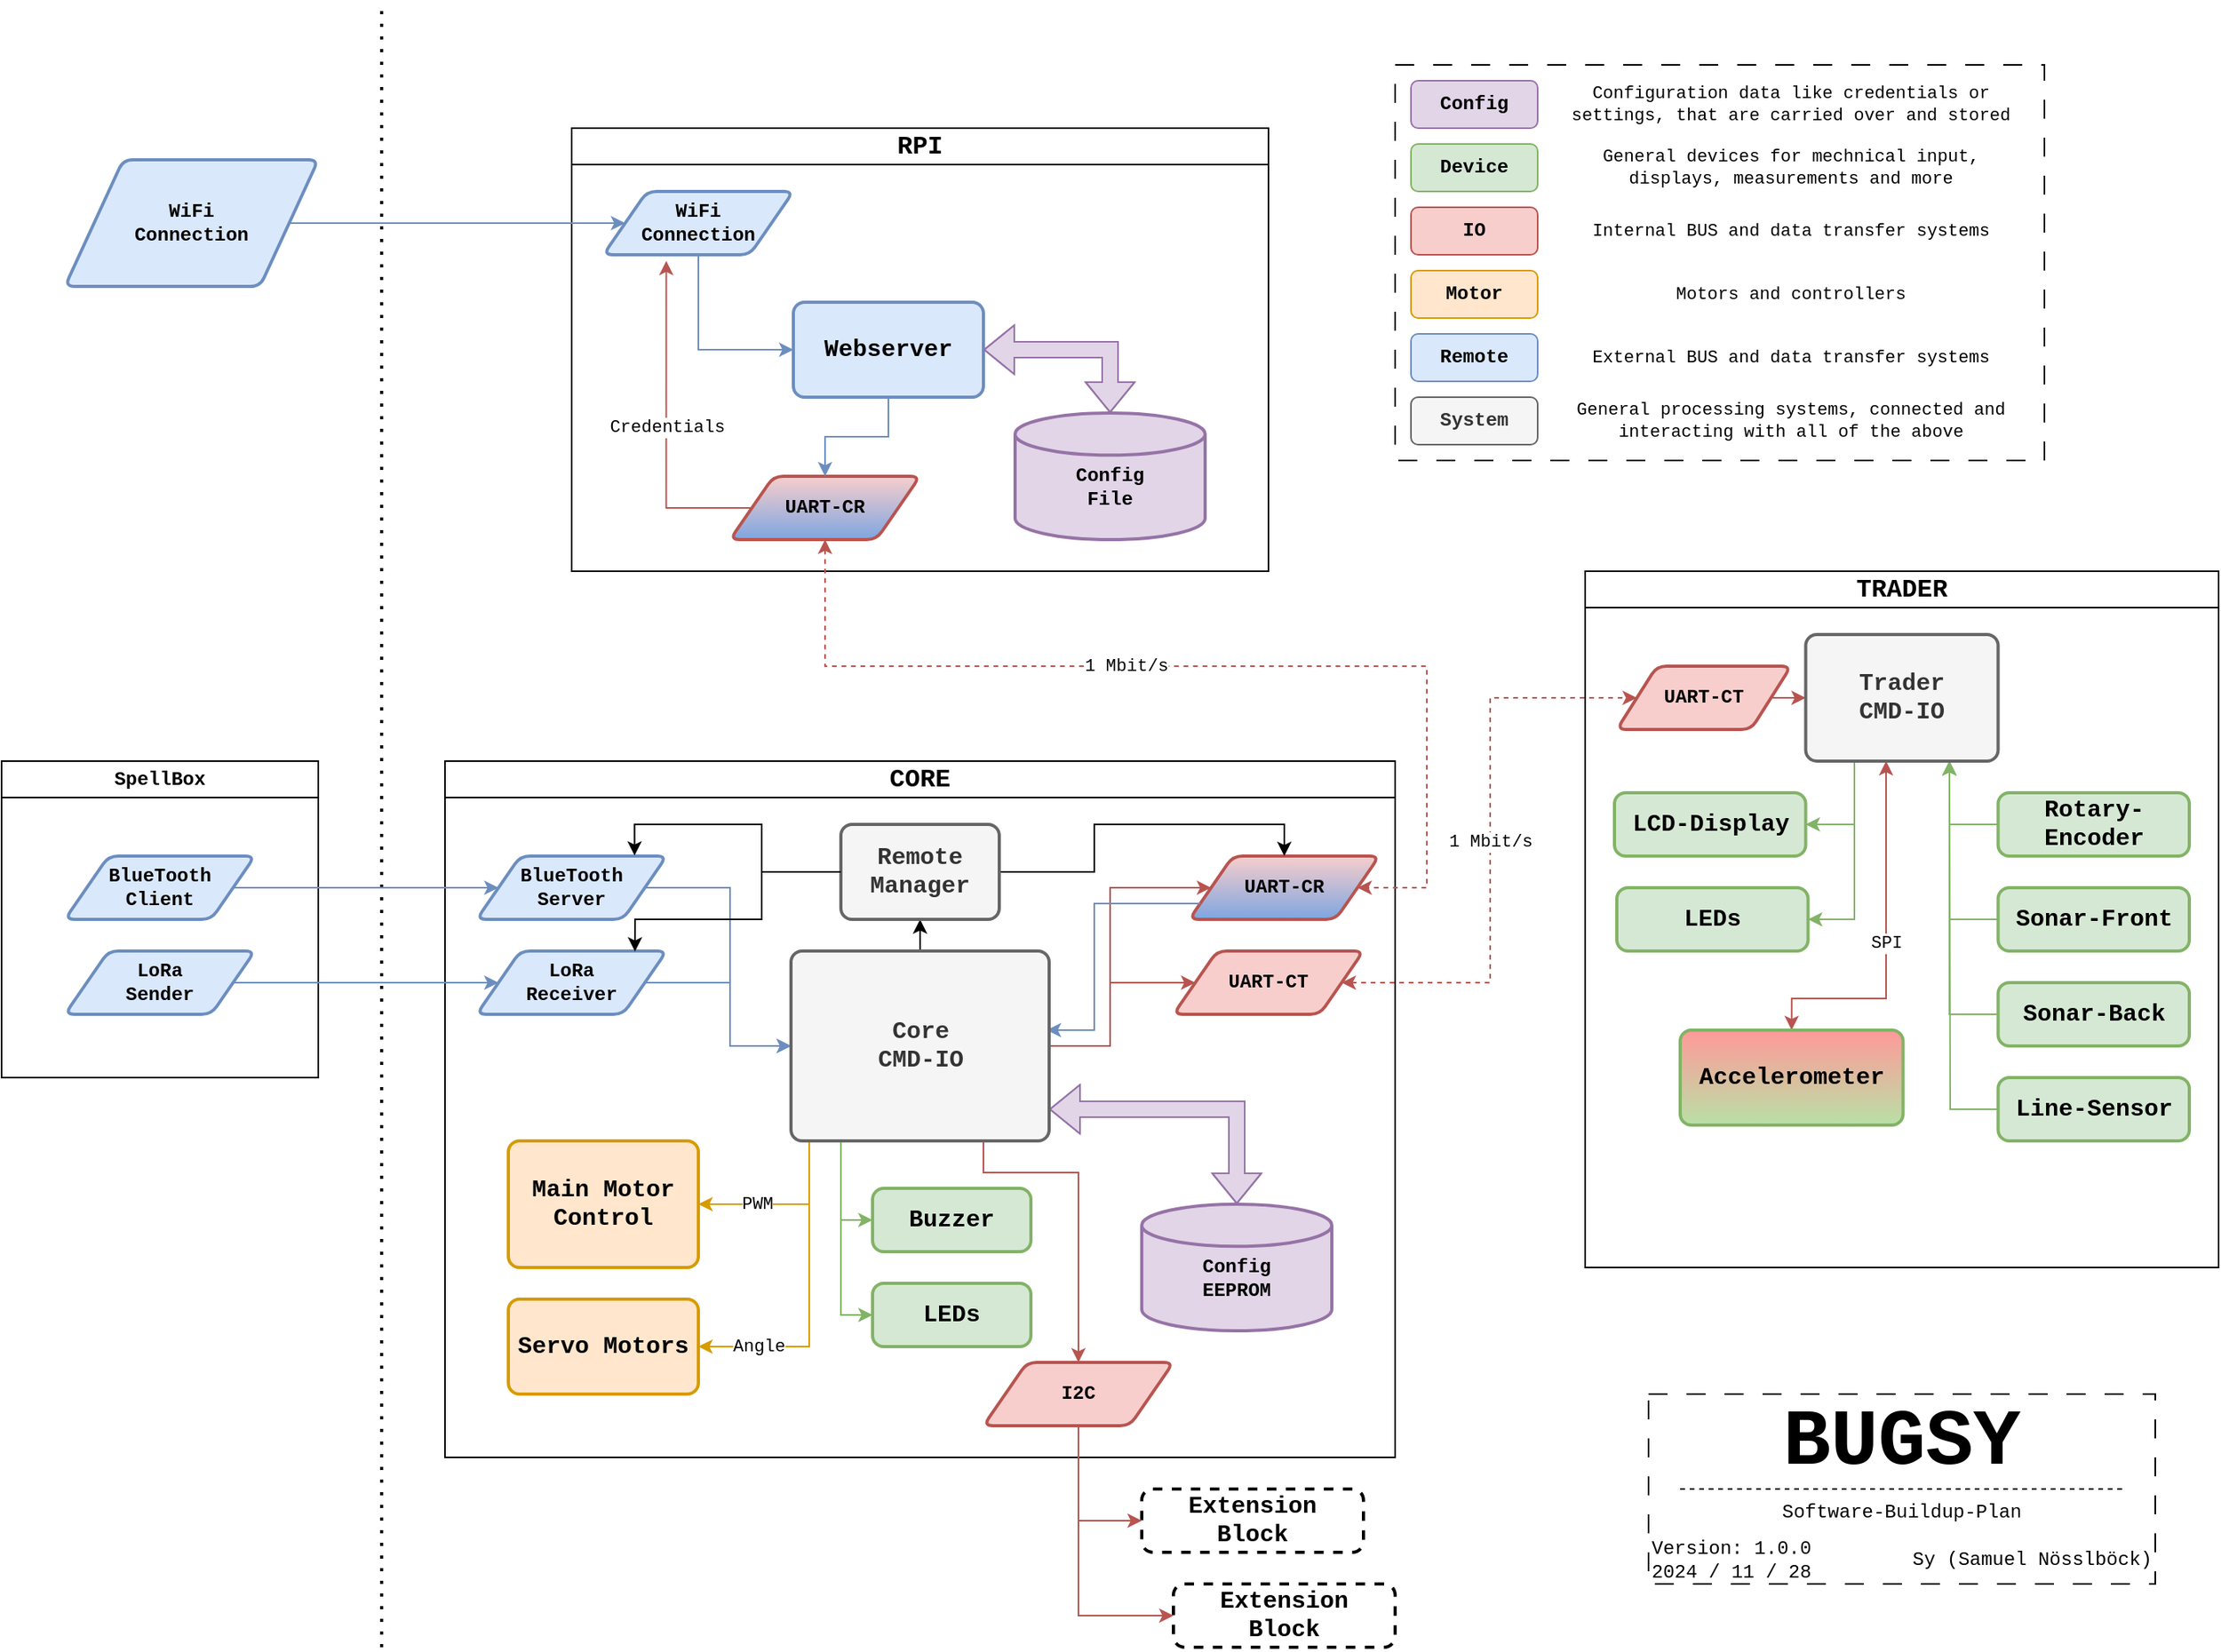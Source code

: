 <mxfile version="24.7.17">
  <diagram name="Seite-1" id="sKTuMnue5wIZvhSYVaKS">
    <mxGraphModel dx="3169" dy="1831" grid="1" gridSize="10" guides="1" tooltips="1" connect="1" arrows="1" fold="1" page="1" pageScale="1" pageWidth="1654" pageHeight="1169" math="0" shadow="0">
      <root>
        <mxCell id="0" />
        <mxCell id="1" parent="0" />
        <mxCell id="Oy1hvHorn4EfCF1oKxmS-110" value="" style="rounded=0;whiteSpace=wrap;html=1;fillColor=none;dashed=1;dashPattern=12 12;fontFamily=Courier New;" vertex="1" parent="1">
          <mxGeometry x="1000" y="80" width="410" height="250" as="geometry" />
        </mxCell>
        <mxCell id="Oy1hvHorn4EfCF1oKxmS-7" value="&lt;font style=&quot;font-size: 16px;&quot;&gt;CORE&lt;/font&gt;" style="swimlane;whiteSpace=wrap;html=1;fontFamily=Courier New;" vertex="1" parent="1">
          <mxGeometry x="400" y="520" width="600" height="440" as="geometry" />
        </mxCell>
        <mxCell id="Oy1hvHorn4EfCF1oKxmS-23" style="edgeStyle=orthogonalEdgeStyle;rounded=0;orthogonalLoop=1;jettySize=auto;html=1;entryX=1;entryY=0.5;entryDx=0;entryDy=0;fillColor=#f8cecc;strokeColor=#b85450;fontFamily=Courier New;startArrow=classic;startFill=1;endArrow=none;endFill=0;" edge="1" parent="Oy1hvHorn4EfCF1oKxmS-7" source="Oy1hvHorn4EfCF1oKxmS-17" target="Oy1hvHorn4EfCF1oKxmS-21">
          <mxGeometry relative="1" as="geometry">
            <Array as="points">
              <mxPoint x="420" y="140" />
              <mxPoint x="420" y="180" />
            </Array>
          </mxGeometry>
        </mxCell>
        <mxCell id="Oy1hvHorn4EfCF1oKxmS-17" value="UART-CT" style="shape=parallelogram;html=1;strokeWidth=2;perimeter=parallelogramPerimeter;whiteSpace=wrap;rounded=1;arcSize=12;size=0.23;fontFamily=Courier New;fillColor=#f8cecc;strokeColor=#b85450;fontStyle=1" vertex="1" parent="Oy1hvHorn4EfCF1oKxmS-7">
          <mxGeometry x="460" y="120" width="120" height="40" as="geometry" />
        </mxCell>
        <mxCell id="Oy1hvHorn4EfCF1oKxmS-20" value="&lt;div&gt;&lt;br&gt;&lt;/div&gt;Config&lt;br&gt;EEPROM" style="strokeWidth=2;html=1;shape=mxgraph.flowchart.database;whiteSpace=wrap;fontFamily=Courier New;fontStyle=1;fillColor=#e1d5e7;strokeColor=#9673a6;" vertex="1" parent="Oy1hvHorn4EfCF1oKxmS-7">
          <mxGeometry x="440" y="280" width="120" height="80" as="geometry" />
        </mxCell>
        <mxCell id="Oy1hvHorn4EfCF1oKxmS-53" value="PWM" style="edgeStyle=orthogonalEdgeStyle;rounded=0;orthogonalLoop=1;jettySize=auto;html=1;entryX=1;entryY=0.5;entryDx=0;entryDy=0;fillColor=#ffe6cc;strokeColor=#d79b00;fontFamily=Courier New;" edge="1" parent="Oy1hvHorn4EfCF1oKxmS-7" source="Oy1hvHorn4EfCF1oKxmS-21" target="Oy1hvHorn4EfCF1oKxmS-52">
          <mxGeometry x="0.333" relative="1" as="geometry">
            <Array as="points">
              <mxPoint x="230" y="280" />
            </Array>
            <mxPoint as="offset" />
          </mxGeometry>
        </mxCell>
        <mxCell id="Oy1hvHorn4EfCF1oKxmS-55" style="edgeStyle=orthogonalEdgeStyle;rounded=0;orthogonalLoop=1;jettySize=auto;html=1;entryX=1;entryY=0.5;entryDx=0;entryDy=0;fillColor=#ffe6cc;strokeColor=#d79b00;fontFamily=Courier New;" edge="1" parent="Oy1hvHorn4EfCF1oKxmS-7" source="Oy1hvHorn4EfCF1oKxmS-21" target="Oy1hvHorn4EfCF1oKxmS-54">
          <mxGeometry relative="1" as="geometry">
            <Array as="points">
              <mxPoint x="230" y="370" />
            </Array>
          </mxGeometry>
        </mxCell>
        <mxCell id="Oy1hvHorn4EfCF1oKxmS-62" value="Angle" style="edgeLabel;html=1;align=center;verticalAlign=middle;resizable=0;points=[];fontFamily=Courier New;" vertex="1" connectable="0" parent="Oy1hvHorn4EfCF1oKxmS-55">
          <mxGeometry x="0.65" relative="1" as="geometry">
            <mxPoint x="3" as="offset" />
          </mxGeometry>
        </mxCell>
        <mxCell id="Oy1hvHorn4EfCF1oKxmS-79" style="edgeStyle=orthogonalEdgeStyle;rounded=0;orthogonalLoop=1;jettySize=auto;html=1;entryX=0.5;entryY=0;entryDx=0;entryDy=0;fillColor=#f8cecc;strokeColor=#b85450;fontFamily=Courier New;" edge="1" parent="Oy1hvHorn4EfCF1oKxmS-7" source="Oy1hvHorn4EfCF1oKxmS-21" target="Oy1hvHorn4EfCF1oKxmS-74">
          <mxGeometry relative="1" as="geometry">
            <Array as="points">
              <mxPoint x="340" y="260" />
              <mxPoint x="400" y="260" />
            </Array>
          </mxGeometry>
        </mxCell>
        <mxCell id="Oy1hvHorn4EfCF1oKxmS-82" style="edgeStyle=orthogonalEdgeStyle;rounded=0;orthogonalLoop=1;jettySize=auto;html=1;entryX=0;entryY=0.5;entryDx=0;entryDy=0;fillColor=#d5e8d4;strokeColor=#82b366;fontFamily=Courier New;" edge="1" parent="Oy1hvHorn4EfCF1oKxmS-7" source="Oy1hvHorn4EfCF1oKxmS-21" target="Oy1hvHorn4EfCF1oKxmS-80">
          <mxGeometry relative="1" as="geometry">
            <Array as="points">
              <mxPoint x="250" y="290" />
            </Array>
          </mxGeometry>
        </mxCell>
        <mxCell id="Oy1hvHorn4EfCF1oKxmS-83" style="edgeStyle=orthogonalEdgeStyle;rounded=0;orthogonalLoop=1;jettySize=auto;html=1;entryX=0;entryY=0.5;entryDx=0;entryDy=0;fillColor=#d5e8d4;strokeColor=#82b366;fontFamily=Courier New;" edge="1" parent="Oy1hvHorn4EfCF1oKxmS-7" source="Oy1hvHorn4EfCF1oKxmS-21" target="Oy1hvHorn4EfCF1oKxmS-81">
          <mxGeometry relative="1" as="geometry">
            <Array as="points">
              <mxPoint x="250" y="350" />
            </Array>
          </mxGeometry>
        </mxCell>
        <mxCell id="Oy1hvHorn4EfCF1oKxmS-25" style="edgeStyle=orthogonalEdgeStyle;rounded=0;orthogonalLoop=1;jettySize=auto;html=1;entryX=1;entryY=0.5;entryDx=0;entryDy=0;fillColor=#f8cecc;strokeColor=#b85450;fontFamily=Courier New;endArrow=none;endFill=0;startArrow=classic;startFill=1;flowAnimation=0;" edge="1" parent="Oy1hvHorn4EfCF1oKxmS-7" source="Oy1hvHorn4EfCF1oKxmS-22" target="Oy1hvHorn4EfCF1oKxmS-21">
          <mxGeometry relative="1" as="geometry">
            <Array as="points">
              <mxPoint x="420" y="80" />
              <mxPoint x="420" y="180" />
            </Array>
          </mxGeometry>
        </mxCell>
        <mxCell id="Oy1hvHorn4EfCF1oKxmS-22" value="UART-CR" style="shape=parallelogram;html=1;strokeWidth=2;perimeter=parallelogramPerimeter;whiteSpace=wrap;rounded=1;arcSize=12;size=0.23;fontFamily=Courier New;fillColor=#f8cecc;strokeColor=#b85450;fontStyle=1;gradientColor=#7EA6E0;" vertex="1" parent="Oy1hvHorn4EfCF1oKxmS-7">
          <mxGeometry x="470" y="60" width="120" height="40" as="geometry" />
        </mxCell>
        <mxCell id="Oy1hvHorn4EfCF1oKxmS-31" style="edgeStyle=orthogonalEdgeStyle;rounded=0;orthogonalLoop=1;jettySize=auto;html=1;entryX=0;entryY=0.5;entryDx=0;entryDy=0;fillColor=#dae8fc;strokeColor=#6c8ebf;fontFamily=Courier New;" edge="1" parent="Oy1hvHorn4EfCF1oKxmS-7" source="Oy1hvHorn4EfCF1oKxmS-30" target="Oy1hvHorn4EfCF1oKxmS-21">
          <mxGeometry relative="1" as="geometry">
            <Array as="points">
              <mxPoint x="180" y="80" />
              <mxPoint x="180" y="180" />
            </Array>
          </mxGeometry>
        </mxCell>
        <mxCell id="Oy1hvHorn4EfCF1oKxmS-30" value="BlueTooth&lt;br&gt;Server" style="shape=parallelogram;html=1;strokeWidth=2;perimeter=parallelogramPerimeter;whiteSpace=wrap;rounded=1;arcSize=12;size=0.23;fontFamily=Courier New;fillColor=#dae8fc;strokeColor=#6c8ebf;fontStyle=1" vertex="1" parent="Oy1hvHorn4EfCF1oKxmS-7">
          <mxGeometry x="20" y="60" width="120" height="40" as="geometry" />
        </mxCell>
        <mxCell id="Oy1hvHorn4EfCF1oKxmS-34" style="edgeStyle=orthogonalEdgeStyle;rounded=0;orthogonalLoop=1;jettySize=auto;html=1;entryX=0;entryY=0.5;entryDx=0;entryDy=0;fillColor=#dae8fc;strokeColor=#6c8ebf;fontFamily=Courier New;" edge="1" parent="Oy1hvHorn4EfCF1oKxmS-7" source="Oy1hvHorn4EfCF1oKxmS-32" target="Oy1hvHorn4EfCF1oKxmS-21">
          <mxGeometry relative="1" as="geometry">
            <Array as="points">
              <mxPoint x="180" y="140" />
              <mxPoint x="180" y="180" />
            </Array>
          </mxGeometry>
        </mxCell>
        <mxCell id="Oy1hvHorn4EfCF1oKxmS-32" value="LoRa&lt;div&gt;Receiver&lt;/div&gt;" style="shape=parallelogram;html=1;strokeWidth=2;perimeter=parallelogramPerimeter;whiteSpace=wrap;rounded=1;arcSize=12;size=0.23;fontFamily=Courier New;fillColor=#dae8fc;strokeColor=#6c8ebf;fontStyle=1" vertex="1" parent="Oy1hvHorn4EfCF1oKxmS-7">
          <mxGeometry x="20" y="120" width="120" height="40" as="geometry" />
        </mxCell>
        <mxCell id="Oy1hvHorn4EfCF1oKxmS-50" value="" style="shape=flexArrow;endArrow=classic;startArrow=classic;html=1;rounded=0;exitX=1;exitY=0.75;exitDx=0;exitDy=0;fillColor=#e1d5e7;strokeColor=#9673a6;fontFamily=Courier New;" edge="1" parent="Oy1hvHorn4EfCF1oKxmS-7">
          <mxGeometry width="100" height="100" relative="1" as="geometry">
            <mxPoint x="381.5" y="220" as="sourcePoint" />
            <mxPoint x="500" y="280" as="targetPoint" />
            <Array as="points">
              <mxPoint x="500" y="220" />
            </Array>
          </mxGeometry>
        </mxCell>
        <mxCell id="Oy1hvHorn4EfCF1oKxmS-52" value="Main Motor&lt;div&gt;Control&lt;/div&gt;" style="rounded=1;whiteSpace=wrap;html=1;absoluteArcSize=1;arcSize=14;strokeWidth=2;fontFamily=Courier New;fontSize=15;fontStyle=1;fillColor=#ffe6cc;strokeColor=#d79b00;" vertex="1" parent="Oy1hvHorn4EfCF1oKxmS-7">
          <mxGeometry x="40" y="240" width="120" height="80" as="geometry" />
        </mxCell>
        <mxCell id="Oy1hvHorn4EfCF1oKxmS-54" value="Servo Motors" style="rounded=1;whiteSpace=wrap;html=1;absoluteArcSize=1;arcSize=14;strokeWidth=2;fontFamily=Courier New;fontSize=15;fontStyle=1;fillColor=#ffe6cc;strokeColor=#d79b00;" vertex="1" parent="Oy1hvHorn4EfCF1oKxmS-7">
          <mxGeometry x="40" y="340" width="120" height="60" as="geometry" />
        </mxCell>
        <mxCell id="Oy1hvHorn4EfCF1oKxmS-57" style="edgeStyle=orthogonalEdgeStyle;rounded=0;orthogonalLoop=1;jettySize=auto;html=1;endArrow=none;endFill=0;startArrow=classic;startFill=1;fontFamily=Courier New;" edge="1" parent="Oy1hvHorn4EfCF1oKxmS-7" source="Oy1hvHorn4EfCF1oKxmS-56" target="Oy1hvHorn4EfCF1oKxmS-21">
          <mxGeometry relative="1" as="geometry" />
        </mxCell>
        <mxCell id="Oy1hvHorn4EfCF1oKxmS-125" style="edgeStyle=orthogonalEdgeStyle;rounded=0;orthogonalLoop=1;jettySize=auto;html=1;entryX=0.5;entryY=0;entryDx=0;entryDy=0;fontFamily=Courier New;" edge="1" parent="Oy1hvHorn4EfCF1oKxmS-7" source="Oy1hvHorn4EfCF1oKxmS-56" target="Oy1hvHorn4EfCF1oKxmS-22">
          <mxGeometry relative="1" as="geometry" />
        </mxCell>
        <mxCell id="Oy1hvHorn4EfCF1oKxmS-56" value="Remote&lt;div&gt;Manager&lt;/div&gt;" style="rounded=1;whiteSpace=wrap;html=1;absoluteArcSize=1;arcSize=14;strokeWidth=2;fontFamily=Courier New;fontSize=15;fontStyle=1;fillColor=#f5f5f5;fontColor=#333333;strokeColor=#666666;" vertex="1" parent="Oy1hvHorn4EfCF1oKxmS-7">
          <mxGeometry x="250" y="40" width="100" height="60" as="geometry" />
        </mxCell>
        <mxCell id="Oy1hvHorn4EfCF1oKxmS-59" style="edgeStyle=orthogonalEdgeStyle;rounded=0;orthogonalLoop=1;jettySize=auto;html=1;entryX=0.831;entryY=-0.008;entryDx=0;entryDy=0;entryPerimeter=0;fontFamily=Courier New;" edge="1" parent="Oy1hvHorn4EfCF1oKxmS-7" source="Oy1hvHorn4EfCF1oKxmS-56" target="Oy1hvHorn4EfCF1oKxmS-30">
          <mxGeometry relative="1" as="geometry">
            <Array as="points">
              <mxPoint x="200" y="70" />
              <mxPoint x="200" y="40" />
              <mxPoint x="120" y="40" />
            </Array>
          </mxGeometry>
        </mxCell>
        <mxCell id="Oy1hvHorn4EfCF1oKxmS-60" style="edgeStyle=orthogonalEdgeStyle;rounded=0;orthogonalLoop=1;jettySize=auto;html=1;entryX=0.833;entryY=0.008;entryDx=0;entryDy=0;entryPerimeter=0;exitX=0;exitY=0.5;exitDx=0;exitDy=0;fontFamily=Courier New;" edge="1" parent="Oy1hvHorn4EfCF1oKxmS-7" source="Oy1hvHorn4EfCF1oKxmS-56" target="Oy1hvHorn4EfCF1oKxmS-32">
          <mxGeometry relative="1" as="geometry">
            <Array as="points">
              <mxPoint x="200" y="70" />
              <mxPoint x="200" y="100" />
              <mxPoint x="120" y="100" />
            </Array>
          </mxGeometry>
        </mxCell>
        <mxCell id="Oy1hvHorn4EfCF1oKxmS-63" style="edgeStyle=orthogonalEdgeStyle;rounded=0;orthogonalLoop=1;jettySize=auto;html=1;fillColor=#dae8fc;strokeColor=#6c8ebf;fontFamily=Courier New;" edge="1" parent="Oy1hvHorn4EfCF1oKxmS-7" source="Oy1hvHorn4EfCF1oKxmS-22">
          <mxGeometry relative="1" as="geometry">
            <mxPoint x="380" y="170" as="targetPoint" />
            <Array as="points">
              <mxPoint x="410" y="90" />
              <mxPoint x="410" y="170" />
            </Array>
          </mxGeometry>
        </mxCell>
        <mxCell id="Oy1hvHorn4EfCF1oKxmS-74" value="I2C" style="shape=parallelogram;html=1;strokeWidth=2;perimeter=parallelogramPerimeter;whiteSpace=wrap;rounded=1;arcSize=12;size=0.23;fontFamily=Courier New;fillColor=#f8cecc;strokeColor=#b85450;fontStyle=1" vertex="1" parent="Oy1hvHorn4EfCF1oKxmS-7">
          <mxGeometry x="340" y="380" width="120" height="40" as="geometry" />
        </mxCell>
        <mxCell id="Oy1hvHorn4EfCF1oKxmS-80" value="Buzzer" style="rounded=1;whiteSpace=wrap;html=1;absoluteArcSize=1;arcSize=14;strokeWidth=2;fontFamily=Courier New;fontSize=15;fontStyle=1;fillColor=#d5e8d4;strokeColor=#82b366;" vertex="1" parent="Oy1hvHorn4EfCF1oKxmS-7">
          <mxGeometry x="270" y="270" width="100" height="40" as="geometry" />
        </mxCell>
        <mxCell id="Oy1hvHorn4EfCF1oKxmS-81" value="LEDs" style="rounded=1;whiteSpace=wrap;html=1;absoluteArcSize=1;arcSize=14;strokeWidth=2;fontFamily=Courier New;fontSize=15;fontStyle=1;fillColor=#d5e8d4;strokeColor=#82b366;" vertex="1" parent="Oy1hvHorn4EfCF1oKxmS-7">
          <mxGeometry x="270" y="330" width="100" height="40" as="geometry" />
        </mxCell>
        <mxCell id="Oy1hvHorn4EfCF1oKxmS-21" value="&lt;div style=&quot;font-size: 15px;&quot;&gt;Core&lt;/div&gt;&lt;div style=&quot;font-size: 15px;&quot;&gt;CMD-IO&lt;/div&gt;" style="rounded=1;whiteSpace=wrap;html=1;absoluteArcSize=1;arcSize=14;strokeWidth=2;fontFamily=Courier New;fontSize=15;fontStyle=1;fillColor=#f5f5f5;fontColor=#333333;strokeColor=#666666;" vertex="1" parent="Oy1hvHorn4EfCF1oKxmS-7">
          <mxGeometry x="218.5" y="120" width="163" height="120" as="geometry" />
        </mxCell>
        <mxCell id="Oy1hvHorn4EfCF1oKxmS-8" value="&lt;font style=&quot;font-size: 16px;&quot;&gt;TRADER&lt;/font&gt;" style="swimlane;whiteSpace=wrap;html=1;fontFamily=Courier New;" vertex="1" parent="1">
          <mxGeometry x="1120" y="400" width="400" height="440" as="geometry" />
        </mxCell>
        <mxCell id="Oy1hvHorn4EfCF1oKxmS-99" style="edgeStyle=orthogonalEdgeStyle;rounded=0;orthogonalLoop=1;jettySize=auto;html=1;entryX=0;entryY=0.5;entryDx=0;entryDy=0;fillColor=#f8cecc;strokeColor=#b85450;fontFamily=Courier New;" edge="1" parent="Oy1hvHorn4EfCF1oKxmS-8" source="Oy1hvHorn4EfCF1oKxmS-18" target="Oy1hvHorn4EfCF1oKxmS-98">
          <mxGeometry relative="1" as="geometry" />
        </mxCell>
        <mxCell id="Oy1hvHorn4EfCF1oKxmS-18" value="UART-CT" style="shape=parallelogram;html=1;strokeWidth=2;perimeter=parallelogramPerimeter;whiteSpace=wrap;rounded=1;arcSize=12;size=0.23;fontFamily=Courier New;fillColor=#f8cecc;strokeColor=#b85450;fontStyle=1" vertex="1" parent="Oy1hvHorn4EfCF1oKxmS-8">
          <mxGeometry x="20" y="60" width="110" height="40" as="geometry" />
        </mxCell>
        <mxCell id="Oy1hvHorn4EfCF1oKxmS-120" style="edgeStyle=orthogonalEdgeStyle;rounded=0;orthogonalLoop=1;jettySize=auto;html=1;entryX=1;entryY=0.5;entryDx=0;entryDy=0;fillColor=#d5e8d4;strokeColor=#82b366;fontFamily=Courier New;" edge="1" parent="Oy1hvHorn4EfCF1oKxmS-8" source="Oy1hvHorn4EfCF1oKxmS-98" target="Oy1hvHorn4EfCF1oKxmS-119">
          <mxGeometry relative="1" as="geometry">
            <Array as="points">
              <mxPoint x="170" y="160" />
            </Array>
          </mxGeometry>
        </mxCell>
        <mxCell id="Oy1hvHorn4EfCF1oKxmS-122" style="edgeStyle=orthogonalEdgeStyle;rounded=0;orthogonalLoop=1;jettySize=auto;html=1;entryX=1;entryY=0.5;entryDx=0;entryDy=0;fillColor=#d5e8d4;strokeColor=#82b366;fontFamily=Courier New;" edge="1" parent="Oy1hvHorn4EfCF1oKxmS-8" source="Oy1hvHorn4EfCF1oKxmS-98" target="Oy1hvHorn4EfCF1oKxmS-121">
          <mxGeometry relative="1" as="geometry">
            <Array as="points">
              <mxPoint x="170" y="220" />
            </Array>
          </mxGeometry>
        </mxCell>
        <mxCell id="Oy1hvHorn4EfCF1oKxmS-124" value="SPI" style="edgeStyle=orthogonalEdgeStyle;rounded=0;orthogonalLoop=1;jettySize=auto;html=1;entryX=0.5;entryY=0;entryDx=0;entryDy=0;fillColor=#f8cecc;strokeColor=#b85450;startArrow=classic;startFill=1;fontFamily=Courier New;" edge="1" parent="Oy1hvHorn4EfCF1oKxmS-8" source="Oy1hvHorn4EfCF1oKxmS-98" target="Oy1hvHorn4EfCF1oKxmS-123">
          <mxGeometry relative="1" as="geometry">
            <Array as="points">
              <mxPoint x="190" y="270" />
              <mxPoint x="130" y="270" />
            </Array>
          </mxGeometry>
        </mxCell>
        <mxCell id="Oy1hvHorn4EfCF1oKxmS-119" value="LCD-Display" style="rounded=1;whiteSpace=wrap;html=1;absoluteArcSize=1;arcSize=14;strokeWidth=2;fontFamily=Courier New;fontSize=15;fontStyle=1;fillColor=#d5e8d4;strokeColor=#82b366;" vertex="1" parent="Oy1hvHorn4EfCF1oKxmS-8">
          <mxGeometry x="18.5" y="140" width="120.75" height="40" as="geometry" />
        </mxCell>
        <mxCell id="Oy1hvHorn4EfCF1oKxmS-121" value="LEDs" style="rounded=1;whiteSpace=wrap;html=1;absoluteArcSize=1;arcSize=14;strokeWidth=2;fontFamily=Courier New;fontSize=15;fontStyle=1;fillColor=#d5e8d4;strokeColor=#82b366;" vertex="1" parent="Oy1hvHorn4EfCF1oKxmS-8">
          <mxGeometry x="20" y="200" width="120.75" height="40" as="geometry" />
        </mxCell>
        <mxCell id="Oy1hvHorn4EfCF1oKxmS-123" value="Accelerometer" style="rounded=1;whiteSpace=wrap;html=1;absoluteArcSize=1;arcSize=14;strokeWidth=2;fontFamily=Courier New;fontSize=15;fontStyle=1;fillColor=#FF9999;strokeColor=#82B366;gradientColor=#B9E0A5;" vertex="1" parent="Oy1hvHorn4EfCF1oKxmS-8">
          <mxGeometry x="60" y="290" width="140.75" height="60" as="geometry" />
        </mxCell>
        <mxCell id="Oy1hvHorn4EfCF1oKxmS-129" style="edgeStyle=orthogonalEdgeStyle;rounded=0;orthogonalLoop=1;jettySize=auto;html=1;fillColor=#d5e8d4;strokeColor=#82b366;fontFamily=Courier New;" edge="1" parent="Oy1hvHorn4EfCF1oKxmS-8" source="Oy1hvHorn4EfCF1oKxmS-127">
          <mxGeometry relative="1" as="geometry">
            <mxPoint x="230" y="120" as="targetPoint" />
            <Array as="points">
              <mxPoint x="230" y="160" />
              <mxPoint x="230" y="120" />
            </Array>
          </mxGeometry>
        </mxCell>
        <mxCell id="Oy1hvHorn4EfCF1oKxmS-127" value="Rotary-Encoder" style="rounded=1;whiteSpace=wrap;html=1;absoluteArcSize=1;arcSize=14;strokeWidth=2;fontFamily=Courier New;fontSize=15;fontStyle=1;fillColor=#d5e8d4;strokeColor=#82b366;" vertex="1" parent="Oy1hvHorn4EfCF1oKxmS-8">
          <mxGeometry x="260.75" y="140" width="120.75" height="40" as="geometry" />
        </mxCell>
        <mxCell id="Oy1hvHorn4EfCF1oKxmS-133" style="edgeStyle=orthogonalEdgeStyle;rounded=0;orthogonalLoop=1;jettySize=auto;html=1;fillColor=#d5e8d4;strokeColor=#82b366;fontFamily=Courier New;" edge="1" parent="Oy1hvHorn4EfCF1oKxmS-8" source="Oy1hvHorn4EfCF1oKxmS-130">
          <mxGeometry relative="1" as="geometry">
            <mxPoint x="230" y="120" as="targetPoint" />
            <Array as="points">
              <mxPoint x="230" y="220" />
              <mxPoint x="230" y="160" />
              <mxPoint x="230" y="160" />
            </Array>
          </mxGeometry>
        </mxCell>
        <mxCell id="Oy1hvHorn4EfCF1oKxmS-130" value="Sonar-Front" style="rounded=1;whiteSpace=wrap;html=1;absoluteArcSize=1;arcSize=14;strokeWidth=2;fontFamily=Courier New;fontSize=15;fontStyle=1;fillColor=#d5e8d4;strokeColor=#82b366;" vertex="1" parent="Oy1hvHorn4EfCF1oKxmS-8">
          <mxGeometry x="260.75" y="200" width="120.75" height="40" as="geometry" />
        </mxCell>
        <mxCell id="Oy1hvHorn4EfCF1oKxmS-134" style="edgeStyle=orthogonalEdgeStyle;rounded=0;orthogonalLoop=1;jettySize=auto;html=1;fillColor=#d5e8d4;strokeColor=#82b366;fontFamily=Courier New;" edge="1" parent="Oy1hvHorn4EfCF1oKxmS-8" source="Oy1hvHorn4EfCF1oKxmS-131">
          <mxGeometry relative="1" as="geometry">
            <mxPoint x="230" y="120" as="targetPoint" />
            <Array as="points">
              <mxPoint x="230" y="280" />
              <mxPoint x="230" y="190" />
              <mxPoint x="230" y="190" />
            </Array>
          </mxGeometry>
        </mxCell>
        <mxCell id="Oy1hvHorn4EfCF1oKxmS-131" value="Sonar-Back" style="rounded=1;whiteSpace=wrap;html=1;absoluteArcSize=1;arcSize=14;strokeWidth=2;fontFamily=Courier New;fontSize=15;fontStyle=1;fillColor=#d5e8d4;strokeColor=#82b366;" vertex="1" parent="Oy1hvHorn4EfCF1oKxmS-8">
          <mxGeometry x="260.75" y="260" width="120.75" height="40" as="geometry" />
        </mxCell>
        <mxCell id="Oy1hvHorn4EfCF1oKxmS-136" style="edgeStyle=orthogonalEdgeStyle;rounded=0;orthogonalLoop=1;jettySize=auto;html=1;fillColor=#d5e8d4;strokeColor=#82b366;fontFamily=Courier New;" edge="1" parent="Oy1hvHorn4EfCF1oKxmS-8" source="Oy1hvHorn4EfCF1oKxmS-135">
          <mxGeometry relative="1" as="geometry">
            <mxPoint x="230" y="120" as="targetPoint" />
          </mxGeometry>
        </mxCell>
        <mxCell id="Oy1hvHorn4EfCF1oKxmS-135" value="Line-Sensor" style="rounded=1;whiteSpace=wrap;html=1;absoluteArcSize=1;arcSize=14;strokeWidth=2;fontFamily=Courier New;fontSize=15;fontStyle=1;fillColor=#d5e8d4;strokeColor=#82b366;" vertex="1" parent="Oy1hvHorn4EfCF1oKxmS-8">
          <mxGeometry x="260.75" y="320" width="120.75" height="40" as="geometry" />
        </mxCell>
        <mxCell id="Oy1hvHorn4EfCF1oKxmS-98" value="&lt;div style=&quot;font-size: 15px;&quot;&gt;Trader&lt;br&gt;CMD-IO&lt;/div&gt;" style="rounded=1;whiteSpace=wrap;html=1;absoluteArcSize=1;arcSize=14;strokeWidth=2;fontFamily=Courier New;fontSize=15;fontStyle=1;fillColor=#f5f5f5;fontColor=#333333;strokeColor=#666666;" vertex="1" parent="Oy1hvHorn4EfCF1oKxmS-8">
          <mxGeometry x="139.25" y="40" width="121.5" height="80" as="geometry" />
        </mxCell>
        <mxCell id="Oy1hvHorn4EfCF1oKxmS-9" value="&lt;font style=&quot;font-size: 16px;&quot;&gt;RPI&lt;/font&gt;" style="swimlane;whiteSpace=wrap;html=1;fontFamily=Courier New;" vertex="1" parent="1">
          <mxGeometry x="480" y="120" width="440" height="280" as="geometry" />
        </mxCell>
        <mxCell id="Oy1hvHorn4EfCF1oKxmS-68" style="edgeStyle=orthogonalEdgeStyle;rounded=0;orthogonalLoop=1;jettySize=auto;html=1;entryX=0;entryY=0.5;entryDx=0;entryDy=0;fillColor=#dae8fc;strokeColor=#6c8ebf;fontFamily=Courier New;" edge="1" parent="Oy1hvHorn4EfCF1oKxmS-9" source="Oy1hvHorn4EfCF1oKxmS-51" target="Oy1hvHorn4EfCF1oKxmS-66">
          <mxGeometry relative="1" as="geometry" />
        </mxCell>
        <mxCell id="Oy1hvHorn4EfCF1oKxmS-51" value="WiFi&lt;br&gt;Connection" style="shape=parallelogram;html=1;strokeWidth=2;perimeter=parallelogramPerimeter;whiteSpace=wrap;rounded=1;arcSize=12;size=0.23;fontFamily=Courier New;fillColor=#dae8fc;strokeColor=#6c8ebf;fontStyle=1" vertex="1" parent="Oy1hvHorn4EfCF1oKxmS-9">
          <mxGeometry x="20" y="40" width="120" height="40" as="geometry" />
        </mxCell>
        <mxCell id="Oy1hvHorn4EfCF1oKxmS-64" value="UART-CR" style="shape=parallelogram;html=1;strokeWidth=2;perimeter=parallelogramPerimeter;whiteSpace=wrap;rounded=1;arcSize=12;size=0.23;fontFamily=Courier New;fillColor=#f8cecc;strokeColor=#b85450;fontStyle=1;gradientColor=#7EA6E0;" vertex="1" parent="Oy1hvHorn4EfCF1oKxmS-9">
          <mxGeometry x="100" y="220" width="120" height="40" as="geometry" />
        </mxCell>
        <mxCell id="Oy1hvHorn4EfCF1oKxmS-67" style="edgeStyle=orthogonalEdgeStyle;rounded=0;orthogonalLoop=1;jettySize=auto;html=1;entryX=0.5;entryY=0;entryDx=0;entryDy=0;fillColor=#dae8fc;strokeColor=#6c8ebf;fontFamily=Courier New;" edge="1" parent="Oy1hvHorn4EfCF1oKxmS-9" source="Oy1hvHorn4EfCF1oKxmS-66" target="Oy1hvHorn4EfCF1oKxmS-64">
          <mxGeometry relative="1" as="geometry" />
        </mxCell>
        <mxCell id="Oy1hvHorn4EfCF1oKxmS-66" value="Webserver" style="rounded=1;whiteSpace=wrap;html=1;absoluteArcSize=1;arcSize=14;strokeWidth=2;fontFamily=Courier New;fontSize=15;fontStyle=1;fillColor=#dae8fc;strokeColor=#6c8ebf;" vertex="1" parent="Oy1hvHorn4EfCF1oKxmS-9">
          <mxGeometry x="140" y="110" width="120" height="60" as="geometry" />
        </mxCell>
        <mxCell id="Oy1hvHorn4EfCF1oKxmS-69" value="Credentials" style="edgeStyle=orthogonalEdgeStyle;rounded=0;orthogonalLoop=1;jettySize=auto;html=1;entryX=0.331;entryY=1.096;entryDx=0;entryDy=0;entryPerimeter=0;fillColor=#f8cecc;strokeColor=#b85450;fontFamily=Courier New;" edge="1" parent="Oy1hvHorn4EfCF1oKxmS-9" source="Oy1hvHorn4EfCF1oKxmS-64" target="Oy1hvHorn4EfCF1oKxmS-51">
          <mxGeometry relative="1" as="geometry">
            <Array as="points">
              <mxPoint x="60" y="240" />
            </Array>
          </mxGeometry>
        </mxCell>
        <mxCell id="Oy1hvHorn4EfCF1oKxmS-95" value="&lt;br&gt;&lt;div&gt;&lt;/div&gt;&lt;div&gt;Config&lt;br&gt;File&lt;/div&gt;" style="strokeWidth=2;html=1;shape=mxgraph.flowchart.database;whiteSpace=wrap;fontFamily=Courier New;fontStyle=1;fillColor=#e1d5e7;strokeColor=#9673a6;" vertex="1" parent="Oy1hvHorn4EfCF1oKxmS-9">
          <mxGeometry x="280" y="180" width="120" height="80" as="geometry" />
        </mxCell>
        <mxCell id="Oy1hvHorn4EfCF1oKxmS-97" value="" style="shape=flexArrow;endArrow=classic;startArrow=classic;html=1;rounded=0;exitX=1;exitY=0.75;exitDx=0;exitDy=0;fillColor=#e1d5e7;strokeColor=#9673a6;fontFamily=Courier New;entryX=0.5;entryY=0;entryDx=0;entryDy=0;entryPerimeter=0;" edge="1" parent="Oy1hvHorn4EfCF1oKxmS-9" target="Oy1hvHorn4EfCF1oKxmS-95">
          <mxGeometry width="100" height="100" relative="1" as="geometry">
            <mxPoint x="260" y="140" as="sourcePoint" />
            <mxPoint x="378.5" y="200" as="targetPoint" />
            <Array as="points">
              <mxPoint x="340" y="140" />
            </Array>
          </mxGeometry>
        </mxCell>
        <mxCell id="Oy1hvHorn4EfCF1oKxmS-10" value="" style="endArrow=none;dashed=1;html=1;dashPattern=1 3;strokeWidth=2;rounded=0;fontFamily=Courier New;" edge="1" parent="1">
          <mxGeometry width="50" height="50" relative="1" as="geometry">
            <mxPoint x="360" y="1080" as="sourcePoint" />
            <mxPoint x="360" y="40" as="targetPoint" />
          </mxGeometry>
        </mxCell>
        <mxCell id="Oy1hvHorn4EfCF1oKxmS-19" value="1 Mbit/s" style="rounded=0;orthogonalLoop=1;jettySize=auto;html=1;entryX=0;entryY=0.5;entryDx=0;entryDy=0;startArrow=classic;startFill=1;fontFamily=Courier New;fillColor=#f8cecc;strokeColor=#b85450;edgeStyle=orthogonalEdgeStyle;dashed=1;" edge="1" parent="1" source="Oy1hvHorn4EfCF1oKxmS-17" target="Oy1hvHorn4EfCF1oKxmS-18">
          <mxGeometry relative="1" as="geometry">
            <Array as="points">
              <mxPoint x="1060" y="660" />
              <mxPoint x="1060" y="480" />
            </Array>
          </mxGeometry>
        </mxCell>
        <mxCell id="Oy1hvHorn4EfCF1oKxmS-28" value="1 Mbit/s" style="edgeStyle=orthogonalEdgeStyle;rounded=0;orthogonalLoop=1;jettySize=auto;html=1;entryX=1;entryY=0.5;entryDx=0;entryDy=0;startArrow=classic;startFill=1;fillColor=#f8cecc;strokeColor=#b85450;fontFamily=Courier New;dashed=1;exitX=0.5;exitY=1;exitDx=0;exitDy=0;" edge="1" parent="1" source="Oy1hvHorn4EfCF1oKxmS-64" target="Oy1hvHorn4EfCF1oKxmS-22">
          <mxGeometry x="-0.161" relative="1" as="geometry">
            <mxPoint x="1020" y="400" as="sourcePoint" />
            <Array as="points">
              <mxPoint x="640" y="460" />
              <mxPoint x="1020" y="460" />
              <mxPoint x="1020" y="600" />
            </Array>
            <mxPoint as="offset" />
          </mxGeometry>
        </mxCell>
        <mxCell id="Oy1hvHorn4EfCF1oKxmS-46" value="SpellBox" style="swimlane;whiteSpace=wrap;html=1;fontFamily=Courier New;" vertex="1" parent="1">
          <mxGeometry x="120" y="520" width="200" height="200" as="geometry" />
        </mxCell>
        <mxCell id="Oy1hvHorn4EfCF1oKxmS-70" value="BlueTooth&lt;br&gt;Client" style="shape=parallelogram;html=1;strokeWidth=2;perimeter=parallelogramPerimeter;whiteSpace=wrap;rounded=1;arcSize=12;size=0.23;fontFamily=Courier New;fillColor=#dae8fc;strokeColor=#6c8ebf;fontStyle=1" vertex="1" parent="Oy1hvHorn4EfCF1oKxmS-46">
          <mxGeometry x="40" y="60" width="120" height="40" as="geometry" />
        </mxCell>
        <mxCell id="Oy1hvHorn4EfCF1oKxmS-72" value="LoRa&lt;div&gt;Sender&lt;/div&gt;" style="shape=parallelogram;html=1;strokeWidth=2;perimeter=parallelogramPerimeter;whiteSpace=wrap;rounded=1;arcSize=12;size=0.23;fontFamily=Courier New;fillColor=#dae8fc;strokeColor=#6c8ebf;fontStyle=1" vertex="1" parent="Oy1hvHorn4EfCF1oKxmS-46">
          <mxGeometry x="40" y="120" width="120" height="40" as="geometry" />
        </mxCell>
        <mxCell id="Oy1hvHorn4EfCF1oKxmS-71" style="edgeStyle=orthogonalEdgeStyle;rounded=0;orthogonalLoop=1;jettySize=auto;html=1;startArrow=none;startFill=0;fillColor=#dae8fc;strokeColor=#6c8ebf;fontFamily=Courier New;" edge="1" parent="1" source="Oy1hvHorn4EfCF1oKxmS-70" target="Oy1hvHorn4EfCF1oKxmS-30">
          <mxGeometry relative="1" as="geometry" />
        </mxCell>
        <mxCell id="Oy1hvHorn4EfCF1oKxmS-73" style="edgeStyle=orthogonalEdgeStyle;rounded=0;orthogonalLoop=1;jettySize=auto;html=1;entryX=0;entryY=0.5;entryDx=0;entryDy=0;fillColor=#dae8fc;strokeColor=#6c8ebf;fontFamily=Courier New;" edge="1" parent="1" source="Oy1hvHorn4EfCF1oKxmS-72" target="Oy1hvHorn4EfCF1oKxmS-32">
          <mxGeometry relative="1" as="geometry" />
        </mxCell>
        <mxCell id="Oy1hvHorn4EfCF1oKxmS-75" value="Extension&lt;div&gt;Block&lt;/div&gt;" style="rounded=1;whiteSpace=wrap;html=1;absoluteArcSize=1;arcSize=14;strokeWidth=2;fontFamily=Courier New;fontSize=15;fontStyle=1;dashed=1;" vertex="1" parent="1">
          <mxGeometry x="840" y="980" width="140" height="40" as="geometry" />
        </mxCell>
        <mxCell id="Oy1hvHorn4EfCF1oKxmS-76" style="edgeStyle=orthogonalEdgeStyle;rounded=0;orthogonalLoop=1;jettySize=auto;html=1;entryX=0;entryY=0.5;entryDx=0;entryDy=0;fillColor=#f8cecc;strokeColor=#b85450;fontFamily=Courier New;" edge="1" parent="1" source="Oy1hvHorn4EfCF1oKxmS-74" target="Oy1hvHorn4EfCF1oKxmS-75">
          <mxGeometry relative="1" as="geometry">
            <Array as="points">
              <mxPoint x="800" y="1000" />
            </Array>
          </mxGeometry>
        </mxCell>
        <mxCell id="Oy1hvHorn4EfCF1oKxmS-77" value="Extension&lt;div&gt;Block&lt;/div&gt;" style="rounded=1;whiteSpace=wrap;html=1;absoluteArcSize=1;arcSize=14;strokeWidth=2;fontFamily=Courier New;fontSize=15;fontStyle=1;dashed=1;" vertex="1" parent="1">
          <mxGeometry x="860" y="1040" width="140" height="40" as="geometry" />
        </mxCell>
        <mxCell id="Oy1hvHorn4EfCF1oKxmS-78" style="edgeStyle=orthogonalEdgeStyle;rounded=0;orthogonalLoop=1;jettySize=auto;html=1;entryX=0;entryY=0.5;entryDx=0;entryDy=0;fillColor=#f8cecc;strokeColor=#b85450;fontFamily=Courier New;" edge="1" parent="1" source="Oy1hvHorn4EfCF1oKxmS-74" target="Oy1hvHorn4EfCF1oKxmS-77">
          <mxGeometry relative="1" as="geometry">
            <Array as="points">
              <mxPoint x="800" y="1060" />
            </Array>
          </mxGeometry>
        </mxCell>
        <mxCell id="Oy1hvHorn4EfCF1oKxmS-91" style="edgeStyle=orthogonalEdgeStyle;rounded=0;orthogonalLoop=1;jettySize=auto;html=1;entryX=0;entryY=0.5;entryDx=0;entryDy=0;fillColor=#dae8fc;strokeColor=#6c8ebf;fontFamily=Courier New;" edge="1" parent="1" source="Oy1hvHorn4EfCF1oKxmS-90" target="Oy1hvHorn4EfCF1oKxmS-51">
          <mxGeometry relative="1" as="geometry" />
        </mxCell>
        <mxCell id="Oy1hvHorn4EfCF1oKxmS-90" value="WiFi&lt;br&gt;Connection" style="shape=parallelogram;html=1;strokeWidth=2;perimeter=parallelogramPerimeter;whiteSpace=wrap;rounded=1;arcSize=12;size=0.23;fontFamily=Courier New;fillColor=#dae8fc;strokeColor=#6c8ebf;fontStyle=1" vertex="1" parent="1">
          <mxGeometry x="160" y="140" width="160" height="80" as="geometry" />
        </mxCell>
        <mxCell id="Oy1hvHorn4EfCF1oKxmS-103" value="IO" style="rounded=1;whiteSpace=wrap;html=1;fillColor=#f8cecc;strokeColor=#b85450;fontStyle=1;fontFamily=Courier New;" vertex="1" parent="1">
          <mxGeometry x="1010" y="170" width="80" height="30" as="geometry" />
        </mxCell>
        <mxCell id="Oy1hvHorn4EfCF1oKxmS-104" value="Config" style="rounded=1;whiteSpace=wrap;html=1;fillColor=#e1d5e7;strokeColor=#9673a6;fontStyle=1;fontFamily=Courier New;" vertex="1" parent="1">
          <mxGeometry x="1010" y="90" width="80" height="30" as="geometry" />
        </mxCell>
        <mxCell id="Oy1hvHorn4EfCF1oKxmS-105" value="Remote" style="rounded=1;whiteSpace=wrap;html=1;fillColor=#dae8fc;strokeColor=#6c8ebf;fontStyle=1;fontFamily=Courier New;" vertex="1" parent="1">
          <mxGeometry x="1010" y="250" width="80" height="30" as="geometry" />
        </mxCell>
        <mxCell id="Oy1hvHorn4EfCF1oKxmS-108" value="Motor" style="rounded=1;whiteSpace=wrap;html=1;fillColor=#ffe6cc;strokeColor=#d79b00;fontStyle=1;fontFamily=Courier New;" vertex="1" parent="1">
          <mxGeometry x="1010" y="210" width="80" height="30" as="geometry" />
        </mxCell>
        <mxCell id="Oy1hvHorn4EfCF1oKxmS-109" value="Device" style="rounded=1;whiteSpace=wrap;html=1;fillColor=#d5e8d4;strokeColor=#82b366;fontStyle=1;fontFamily=Courier New;" vertex="1" parent="1">
          <mxGeometry x="1010" y="130" width="80" height="30" as="geometry" />
        </mxCell>
        <mxCell id="Oy1hvHorn4EfCF1oKxmS-112" value="System" style="rounded=1;whiteSpace=wrap;html=1;fillColor=#f5f5f5;strokeColor=#666666;fontStyle=1;fontFamily=Courier New;fontColor=#333333;" vertex="1" parent="1">
          <mxGeometry x="1010" y="290" width="80" height="30" as="geometry" />
        </mxCell>
        <mxCell id="Oy1hvHorn4EfCF1oKxmS-113" value="Configuration data like credentials or settings, that are carried over and stored" style="text;html=1;align=center;verticalAlign=middle;whiteSpace=wrap;rounded=0;fontSize=11;fontFamily=Courier New;" vertex="1" parent="1">
          <mxGeometry x="1100" y="90" width="300" height="30" as="geometry" />
        </mxCell>
        <mxCell id="Oy1hvHorn4EfCF1oKxmS-114" value="&lt;font&gt;General devices for mechnical input, displays, measurements and more&lt;/font&gt;" style="text;html=1;align=center;verticalAlign=middle;whiteSpace=wrap;rounded=0;fontSize=11;fontFamily=Courier New;" vertex="1" parent="1">
          <mxGeometry x="1100" y="130" width="300" height="30" as="geometry" />
        </mxCell>
        <mxCell id="Oy1hvHorn4EfCF1oKxmS-115" value="&lt;font&gt;Internal BUS and data transfer systems&lt;/font&gt;" style="text;html=1;align=center;verticalAlign=middle;whiteSpace=wrap;rounded=0;fontSize=11;fontFamily=Courier New;" vertex="1" parent="1">
          <mxGeometry x="1100" y="170" width="300" height="30" as="geometry" />
        </mxCell>
        <mxCell id="Oy1hvHorn4EfCF1oKxmS-116" value="&lt;font&gt;External BUS and data transfer systems&lt;/font&gt;" style="text;html=1;align=center;verticalAlign=middle;whiteSpace=wrap;rounded=0;fontSize=11;fontFamily=Courier New;" vertex="1" parent="1">
          <mxGeometry x="1100" y="250" width="300" height="30" as="geometry" />
        </mxCell>
        <mxCell id="Oy1hvHorn4EfCF1oKxmS-117" value="&lt;font&gt;Motors and controllers&lt;/font&gt;" style="text;html=1;align=center;verticalAlign=middle;whiteSpace=wrap;rounded=0;fontSize=11;fontFamily=Courier New;" vertex="1" parent="1">
          <mxGeometry x="1100" y="210" width="300" height="30" as="geometry" />
        </mxCell>
        <mxCell id="Oy1hvHorn4EfCF1oKxmS-118" value="&lt;font&gt;General processing systems, connected and interacting with all of the above&lt;/font&gt;" style="text;html=1;align=center;verticalAlign=middle;whiteSpace=wrap;rounded=0;fontSize=11;fontFamily=Courier New;" vertex="1" parent="1">
          <mxGeometry x="1100" y="290" width="300" height="30" as="geometry" />
        </mxCell>
        <mxCell id="Oy1hvHorn4EfCF1oKxmS-137" value="" style="rounded=0;whiteSpace=wrap;html=1;fillColor=none;dashed=1;dashPattern=12 12;fontFamily=Courier New;" vertex="1" parent="1">
          <mxGeometry x="1160" y="920" width="320" height="120" as="geometry" />
        </mxCell>
        <mxCell id="Oy1hvHorn4EfCF1oKxmS-138" value="&lt;span style=&quot;font-size: 50px;&quot;&gt;&lt;font&gt;BUGSY&lt;/font&gt;&lt;/span&gt;" style="text;html=1;align=center;verticalAlign=middle;whiteSpace=wrap;rounded=0;fontSize=14;fontStyle=1;fontFamily=Courier New;" vertex="1" parent="1">
          <mxGeometry x="1160" y="920" width="320" height="60" as="geometry" />
        </mxCell>
        <mxCell id="Oy1hvHorn4EfCF1oKxmS-139" value="Version: 1.0.0&lt;div&gt;2024 / 11 / 28&amp;nbsp;&lt;/div&gt;" style="text;html=1;align=left;verticalAlign=middle;whiteSpace=wrap;rounded=0;fontFamily=Courier New;" vertex="1" parent="1">
          <mxGeometry x="1160" y="1010" width="160" height="30" as="geometry" />
        </mxCell>
        <mxCell id="Oy1hvHorn4EfCF1oKxmS-140" value="Sy (Samuel Nösslböck)" style="text;html=1;align=right;verticalAlign=middle;whiteSpace=wrap;rounded=0;fontFamily=Courier New;" vertex="1" parent="1">
          <mxGeometry x="1320" y="1010" width="160" height="30" as="geometry" />
        </mxCell>
        <mxCell id="Oy1hvHorn4EfCF1oKxmS-141" value="" style="endArrow=none;dashed=1;html=1;rounded=0;fontFamily=Courier New;" edge="1" parent="1">
          <mxGeometry width="50" height="50" relative="1" as="geometry">
            <mxPoint x="1180" y="980" as="sourcePoint" />
            <mxPoint x="1460" y="980" as="targetPoint" />
          </mxGeometry>
        </mxCell>
        <mxCell id="Oy1hvHorn4EfCF1oKxmS-143" value="Software-Buildup-Plan" style="text;html=1;align=center;verticalAlign=middle;whiteSpace=wrap;rounded=0;fontFamily=Courier New;" vertex="1" parent="1">
          <mxGeometry x="1240" y="980" width="160" height="30" as="geometry" />
        </mxCell>
      </root>
    </mxGraphModel>
  </diagram>
</mxfile>

